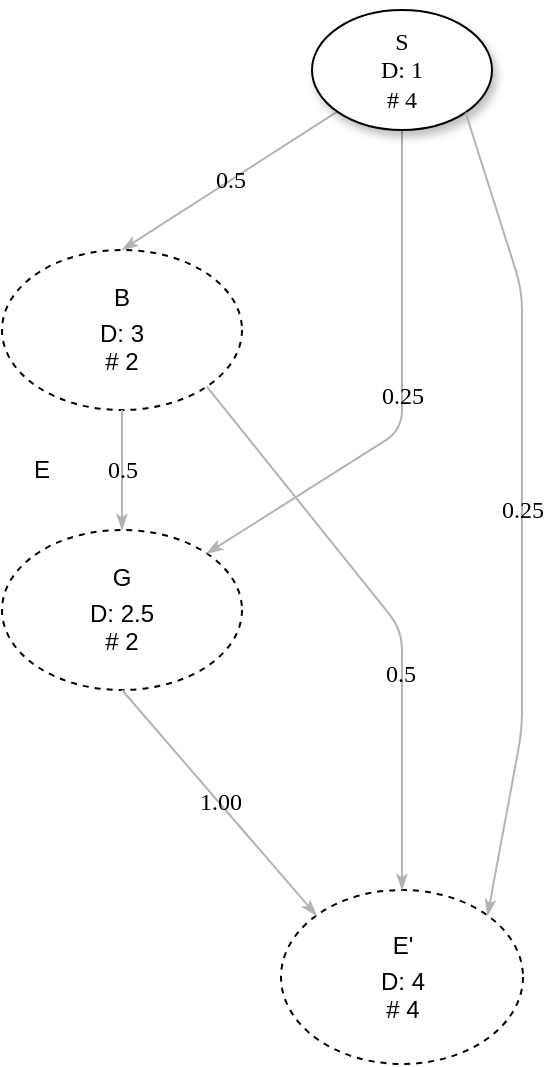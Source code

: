 <mxfile version="10.6.5" type="github"><diagram name="Page-1" id="42789a77-a242-8287-6e28-9cd8cfd52e62"><mxGraphModel dx="838" dy="405" grid="1" gridSize="10" guides="1" tooltips="1" connect="1" arrows="1" fold="1" page="1" pageScale="1" pageWidth="1100" pageHeight="850" background="none" math="0" shadow="0"><root><mxCell id="0"/><mxCell id="1" parent="0"/><mxCell id="V0YorhsyG2WKZcjtIYjI-9" value="&lt;span&gt;E'&lt;/span&gt;&lt;sub&gt;&lt;br&gt;&lt;/sub&gt;&lt;span&gt;D: 4&lt;/span&gt;&lt;br&gt;&lt;span&gt;# 4&lt;/span&gt;" style="ellipse;whiteSpace=wrap;html=1;fillColor=none;dashed=1;rotation=0;" parent="1" vertex="1"><mxGeometry x="319.5" y="470" width="121" height="87" as="geometry"/></mxCell><mxCell id="V0YorhsyG2WKZcjtIYjI-8" value="G&lt;sub&gt;&lt;br&gt;&lt;/sub&gt;D: 2.5&lt;br&gt;# 2&lt;br&gt;" style="ellipse;whiteSpace=wrap;html=1;fillColor=none;dashed=1;" parent="1" vertex="1"><mxGeometry x="180" y="290" width="120" height="80" as="geometry"/></mxCell><mxCell id="V0YorhsyG2WKZcjtIYjI-7" value="&lt;span&gt;B&lt;/span&gt;&lt;sub&gt;&lt;br&gt;&lt;/sub&gt;&lt;span&gt;D: 3&lt;/span&gt;&lt;br&gt;&lt;span&gt;# 2&lt;/span&gt;" style="ellipse;whiteSpace=wrap;html=1;fillColor=none;dashed=1;" parent="1" vertex="1"><mxGeometry x="180" y="150" width="120" height="80" as="geometry"/></mxCell><mxCell id="1ea317790d2ca983-13" value="0.5" style="edgeStyle=none;rounded=1;html=1;labelBackgroundColor=none;startArrow=none;startFill=0;startSize=5;endArrow=classicThin;endFill=1;endSize=5;jettySize=auto;orthogonalLoop=1;strokeColor=#B3B3B3;strokeWidth=1;fontFamily=Verdana;fontSize=12;fontColor=#000000;entryX=0.5;entryY=0;entryDx=0;entryDy=0;" parent="1" source="1ea317790d2ca983-1" target="V0YorhsyG2WKZcjtIYjI-7" edge="1"><mxGeometry relative="1" as="geometry"><Array as="points"/></mxGeometry></mxCell><mxCell id="1ea317790d2ca983-14" value="0.25" style="edgeStyle=none;rounded=1;html=1;labelBackgroundColor=none;startArrow=none;startFill=0;startSize=5;endArrow=classicThin;endFill=1;endSize=5;jettySize=auto;orthogonalLoop=1;strokeColor=#B3B3B3;strokeWidth=1;fontFamily=Verdana;fontSize=12;fontColor=#000000;entryX=1;entryY=0;entryDx=0;entryDy=0;" parent="1" source="1ea317790d2ca983-1" target="V0YorhsyG2WKZcjtIYjI-8" edge="1"><mxGeometry relative="1" as="geometry"><Array as="points"><mxPoint x="380" y="240"/></Array><mxPoint x="390" y="315" as="targetPoint"/></mxGeometry></mxCell><mxCell id="1ea317790d2ca983-1" value="S&lt;br&gt;D: 1&lt;br&gt;# 4&lt;br&gt;" style="ellipse;whiteSpace=wrap;html=1;rounded=0;shadow=1;comic=0;labelBackgroundColor=none;strokeColor=#000000;strokeWidth=1;fillColor=#FFFFFF;fontFamily=Verdana;fontSize=12;fontColor=#000000;align=center;" parent="1" vertex="1"><mxGeometry x="335" y="30" width="90" height="60" as="geometry"/></mxCell><mxCell id="1ea317790d2ca983-17" value="0.25" style="edgeStyle=none;rounded=1;html=1;labelBackgroundColor=none;startArrow=none;startFill=0;startSize=5;endArrow=classicThin;endFill=1;endSize=5;jettySize=auto;orthogonalLoop=1;strokeColor=#B3B3B3;strokeWidth=1;fontFamily=Verdana;fontSize=12;fontColor=#000000;exitX=1;exitY=1;exitDx=0;exitDy=0;entryX=1;entryY=0;entryDx=0;entryDy=0;" parent="1" source="1ea317790d2ca983-1" target="V0YorhsyG2WKZcjtIYjI-9" edge="1"><mxGeometry relative="1" as="geometry"><mxPoint x="390" y="230" as="sourcePoint"/><Array as="points"><mxPoint x="440" y="170"/><mxPoint x="440" y="310"/><mxPoint x="440" y="390"/></Array></mxGeometry></mxCell><mxCell id="1ea317790d2ca983-19" value="0.5" style="edgeStyle=none;rounded=1;html=1;labelBackgroundColor=none;startArrow=none;startFill=0;startSize=5;endArrow=classicThin;endFill=1;endSize=5;jettySize=auto;orthogonalLoop=1;strokeColor=#B3B3B3;strokeWidth=1;fontFamily=Verdana;fontSize=12;fontColor=#000000;exitX=0.5;exitY=1;exitDx=0;exitDy=0;entryX=0.5;entryY=0;entryDx=0;entryDy=0;" parent="1" source="V0YorhsyG2WKZcjtIYjI-7" target="V0YorhsyG2WKZcjtIYjI-8" edge="1"><mxGeometry relative="1" as="geometry"><mxPoint x="250" y="240" as="sourcePoint"/></mxGeometry></mxCell><mxCell id="1ea317790d2ca983-20" value="1.00" style="edgeStyle=none;rounded=1;html=1;labelBackgroundColor=none;startArrow=none;startFill=0;startSize=5;endArrow=classicThin;endFill=1;endSize=5;jettySize=auto;orthogonalLoop=1;strokeColor=#B3B3B3;strokeWidth=1;fontFamily=Verdana;fontSize=12;fontColor=#000000;exitX=0.5;exitY=1;exitDx=0;exitDy=0;entryX=0;entryY=0;entryDx=0;entryDy=0;" parent="1" source="V0YorhsyG2WKZcjtIYjI-8" target="V0YorhsyG2WKZcjtIYjI-9" edge="1"><mxGeometry relative="1" as="geometry"><mxPoint x="320" y="400" as="sourcePoint"/></mxGeometry></mxCell><mxCell id="V0YorhsyG2WKZcjtIYjI-1" value="0.5" style="edgeStyle=none;rounded=1;html=1;labelBackgroundColor=none;startArrow=none;startFill=0;startSize=5;endArrow=classicThin;endFill=1;endSize=5;jettySize=auto;orthogonalLoop=1;strokeColor=#B3B3B3;strokeWidth=1;fontFamily=Verdana;fontSize=12;fontColor=#000000;exitX=1;exitY=1;exitDx=0;exitDy=0;entryX=0.5;entryY=0;entryDx=0;entryDy=0;" parent="1" source="V0YorhsyG2WKZcjtIYjI-7" target="V0YorhsyG2WKZcjtIYjI-9" edge="1"><mxGeometry x="0.246" y="-1" relative="1" as="geometry"><mxPoint x="500" y="260" as="sourcePoint"/><mxPoint x="604.56" y="418.099" as="targetPoint"/><Array as="points"><mxPoint x="380" y="340"/></Array><mxPoint as="offset"/></mxGeometry></mxCell><mxCell id="oeugtWzNAsNCc33cSmS_-2" value="E" style="text;html=1;strokeColor=none;fillColor=none;align=center;verticalAlign=middle;whiteSpace=wrap;rounded=0;dashed=1;" vertex="1" parent="1"><mxGeometry x="180" y="250" width="40" height="20" as="geometry"/></mxCell></root></mxGraphModel></diagram></mxfile>